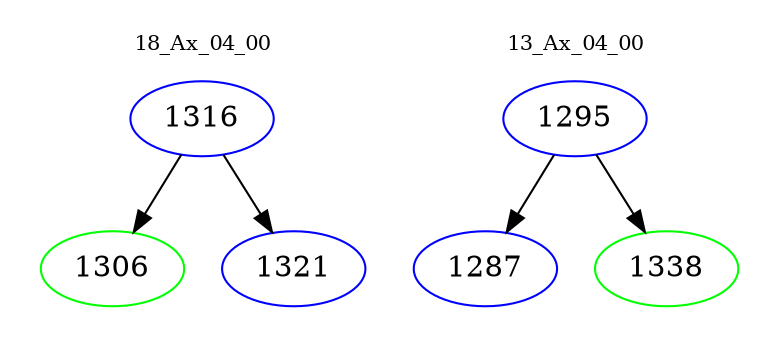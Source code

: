 digraph{
subgraph cluster_0 {
color = white
label = "18_Ax_04_00";
fontsize=10;
T0_1316 [label="1316", color="blue"]
T0_1316 -> T0_1306 [color="black"]
T0_1306 [label="1306", color="green"]
T0_1316 -> T0_1321 [color="black"]
T0_1321 [label="1321", color="blue"]
}
subgraph cluster_1 {
color = white
label = "13_Ax_04_00";
fontsize=10;
T1_1295 [label="1295", color="blue"]
T1_1295 -> T1_1287 [color="black"]
T1_1287 [label="1287", color="blue"]
T1_1295 -> T1_1338 [color="black"]
T1_1338 [label="1338", color="green"]
}
}
